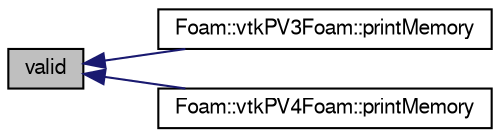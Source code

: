 digraph "valid"
{
  bgcolor="transparent";
  edge [fontname="FreeSans",fontsize="10",labelfontname="FreeSans",labelfontsize="10"];
  node [fontname="FreeSans",fontsize="10",shape=record];
  rankdir="LR";
  Node1 [label="valid",height=0.2,width=0.4,color="black", fillcolor="grey75", style="filled" fontcolor="black"];
  Node1 -> Node2 [dir="back",color="midnightblue",fontsize="10",style="solid",fontname="FreeSans"];
  Node2 [label="Foam::vtkPV3Foam::printMemory",height=0.2,width=0.4,color="black",URL="$a02740.html#a9b866620c35b04692c513562f9e38650",tooltip="Simple memory used debugging information. "];
  Node1 -> Node3 [dir="back",color="midnightblue",fontsize="10",style="solid",fontname="FreeSans"];
  Node3 [label="Foam::vtkPV4Foam::printMemory",height=0.2,width=0.4,color="black",URL="$a02742.html#a9b866620c35b04692c513562f9e38650",tooltip="Simple memory used debugging information. "];
}
